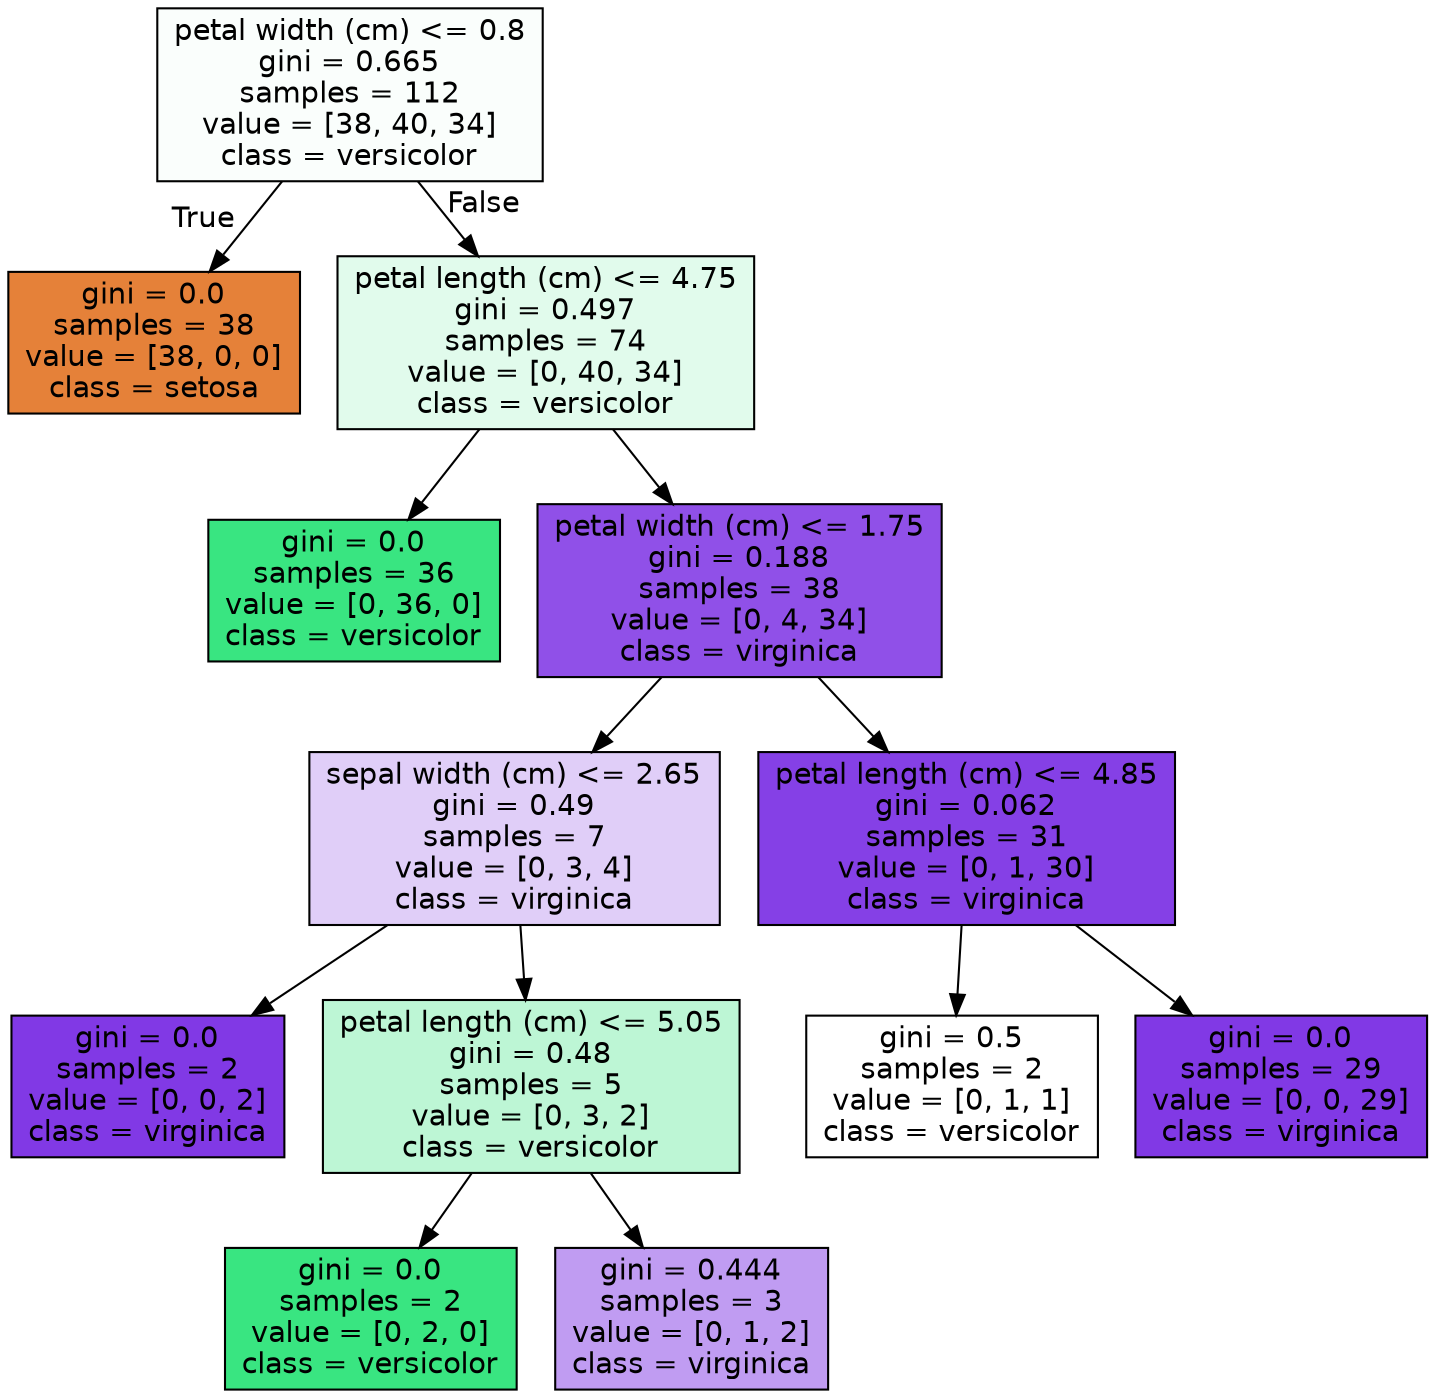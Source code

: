 digraph Tree {
node [shape=box, style="filled", color="black", fontname="helvetica"] ;
edge [fontname="helvetica"] ;
0 [label="petal width (cm) <= 0.8\ngini = 0.665\nsamples = 112\nvalue = [38, 40, 34]\nclass = versicolor", fillcolor="#fafefc"] ;
1 [label="gini = 0.0\nsamples = 38\nvalue = [38, 0, 0]\nclass = setosa", fillcolor="#e58139"] ;
0 -> 1 [labeldistance=2.5, labelangle=45, headlabel="True"] ;
2 [label="petal length (cm) <= 4.75\ngini = 0.497\nsamples = 74\nvalue = [0, 40, 34]\nclass = versicolor", fillcolor="#e1fbec"] ;
0 -> 2 [labeldistance=2.5, labelangle=-45, headlabel="False"] ;
3 [label="gini = 0.0\nsamples = 36\nvalue = [0, 36, 0]\nclass = versicolor", fillcolor="#39e581"] ;
2 -> 3 ;
4 [label="petal width (cm) <= 1.75\ngini = 0.188\nsamples = 38\nvalue = [0, 4, 34]\nclass = virginica", fillcolor="#9050e8"] ;
2 -> 4 ;
5 [label="sepal width (cm) <= 2.65\ngini = 0.49\nsamples = 7\nvalue = [0, 3, 4]\nclass = virginica", fillcolor="#e0cef8"] ;
4 -> 5 ;
6 [label="gini = 0.0\nsamples = 2\nvalue = [0, 0, 2]\nclass = virginica", fillcolor="#8139e5"] ;
5 -> 6 ;
7 [label="petal length (cm) <= 5.05\ngini = 0.48\nsamples = 5\nvalue = [0, 3, 2]\nclass = versicolor", fillcolor="#bdf6d5"] ;
5 -> 7 ;
8 [label="gini = 0.0\nsamples = 2\nvalue = [0, 2, 0]\nclass = versicolor", fillcolor="#39e581"] ;
7 -> 8 ;
9 [label="gini = 0.444\nsamples = 3\nvalue = [0, 1, 2]\nclass = virginica", fillcolor="#c09cf2"] ;
7 -> 9 ;
10 [label="petal length (cm) <= 4.85\ngini = 0.062\nsamples = 31\nvalue = [0, 1, 30]\nclass = virginica", fillcolor="#8540e6"] ;
4 -> 10 ;
11 [label="gini = 0.5\nsamples = 2\nvalue = [0, 1, 1]\nclass = versicolor", fillcolor="#ffffff"] ;
10 -> 11 ;
12 [label="gini = 0.0\nsamples = 29\nvalue = [0, 0, 29]\nclass = virginica", fillcolor="#8139e5"] ;
10 -> 12 ;
}